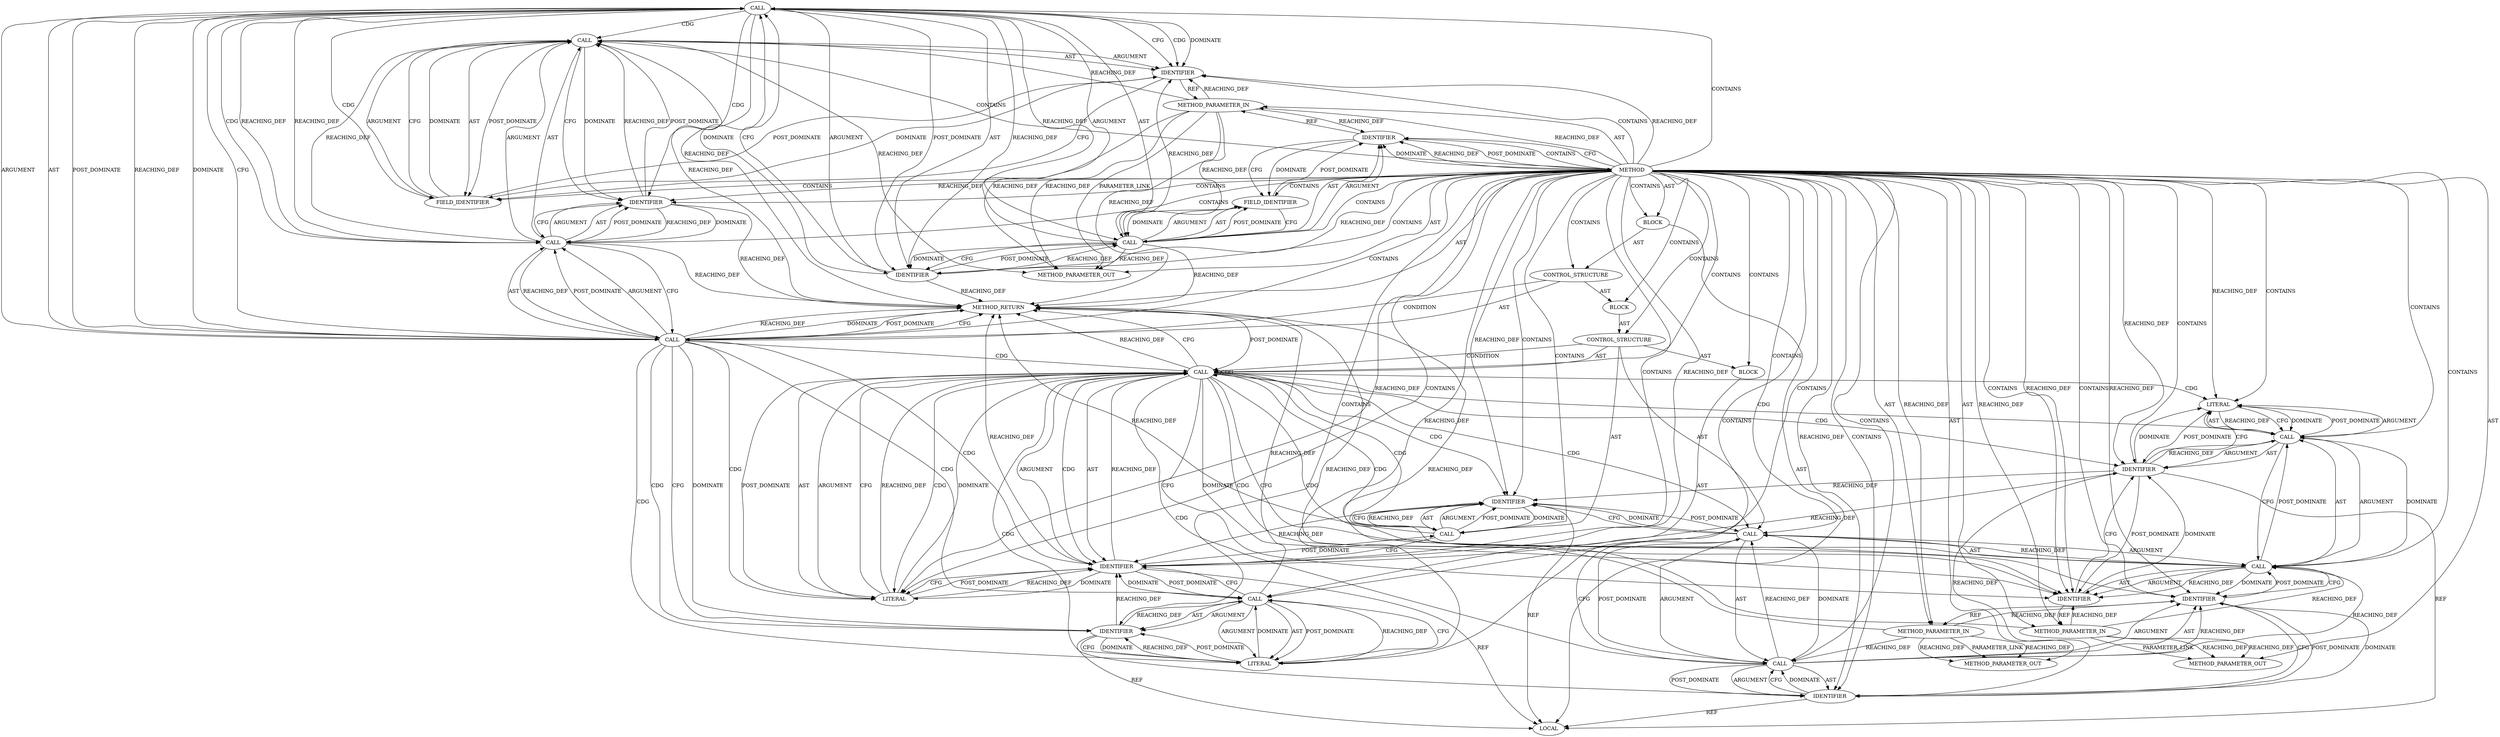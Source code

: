 digraph {
  696 [label=CALL ORDER=1 ARGUMENT_INDEX=1 CODE="prot->version == TLS_1_3_VERSION" COLUMN_NUMBER=6 METHOD_FULL_NAME="<operator>.equals" LINE_NUMBER=324 TYPE_FULL_NAME="<empty>" DISPATCH_TYPE="STATIC_DISPATCH" SIGNATURE="" NAME="<operator>.equals"]
  710 [label=IDENTIFIER ORDER=1 ARGUMENT_INDEX=1 CODE="i" COLUMN_NUMBER=8 LINE_NUMBER=326 TYPE_FULL_NAME="int" NAME="i"]
  722 [label=LITERAL ORDER=2 ARGUMENT_INDEX=2 CODE="4" COLUMN_NUMBER=11 LINE_NUMBER=327 TYPE_FULL_NAME="int"]
  715 [label=CALL ORDER=3 ARGUMENT_INDEX=3 CODE="i++" COLUMN_NUMBER=22 METHOD_FULL_NAME="<operator>.postIncrement" LINE_NUMBER=326 TYPE_FULL_NAME="<empty>" DISPATCH_TYPE="STATIC_DISPATCH" SIGNATURE="" NAME="<operator>.postIncrement"]
  698 [label=IDENTIFIER ORDER=1 ARGUMENT_INDEX=1 CODE="prot" COLUMN_NUMBER=6 LINE_NUMBER=324 TYPE_FULL_NAME="tls_prot_info*" NAME="prot"]
  708 [label=BLOCK ORDER=1 ARGUMENT_INDEX=-1 CODE="<empty>" COLUMN_NUMBER=3 LINE_NUMBER=326 TYPE_FULL_NAME="void"]
  720 [label=CALL ORDER=2 ARGUMENT_INDEX=2 CODE="i + 4" COLUMN_NUMBER=7 METHOD_FULL_NAME="<operator>.addition" LINE_NUMBER=327 TYPE_FULL_NAME="<empty>" DISPATCH_TYPE="STATIC_DISPATCH" SIGNATURE="" NAME="<operator>.addition"]
  689 [label=METHOD_PARAMETER_IN ORDER=1 CODE="struct tls_prot_info *prot" IS_VARIADIC=false COLUMN_NUMBER=21 LINE_NUMBER=320 TYPE_FULL_NAME="tls_prot_info*" EVALUATION_STRATEGY="BY_VALUE" INDEX=1 NAME="prot"]
  702 [label=CALL ORDER=1 ARGUMENT_INDEX=1 CODE="prot->cipher_type" COLUMN_NUMBER=6 METHOD_FULL_NAME="<operator>.indirectFieldAccess" LINE_NUMBER=325 TYPE_FULL_NAME="<empty>" DISPATCH_TYPE="STATIC_DISPATCH" SIGNATURE="" NAME="<operator>.indirectFieldAccess"]
  709 [label=CALL ORDER=1 ARGUMENT_INDEX=-1 CODE="i = 0" COLUMN_NUMBER=8 METHOD_FULL_NAME="<operator>.assignment" LINE_NUMBER=326 TYPE_FULL_NAME="<empty>" DISPATCH_TYPE="STATIC_DISPATCH" SIGNATURE="" NAME="<operator>.assignment"]
  691 [label=METHOD_PARAMETER_IN ORDER=3 CODE="char *seq" IS_VARIADIC=false COLUMN_NUMBER=59 LINE_NUMBER=320 TYPE_FULL_NAME="char*" EVALUATION_STRATEGY="BY_VALUE" INDEX=3 NAME="seq"]
  718 [label=CALL ORDER=1 ARGUMENT_INDEX=1 CODE="iv[i + 4]" COLUMN_NUMBER=4 METHOD_FULL_NAME="<operator>.indirectIndexAccess" LINE_NUMBER=327 TYPE_FULL_NAME="<empty>" DISPATCH_TYPE="STATIC_DISPATCH" SIGNATURE="" NAME="<operator>.indirectIndexAccess"]
  21268 [label=METHOD_PARAMETER_OUT ORDER=3 CODE="char *seq" IS_VARIADIC=false COLUMN_NUMBER=59 LINE_NUMBER=320 TYPE_FULL_NAME="char*" EVALUATION_STRATEGY="BY_VALUE" INDEX=3 NAME="seq"]
  705 [label=IDENTIFIER ORDER=2 ARGUMENT_INDEX=2 CODE="TLS_CIPHER_CHACHA20_POLY1305" COLUMN_NUMBER=27 LINE_NUMBER=325 TYPE_FULL_NAME="ANY" NAME="TLS_CIPHER_CHACHA20_POLY1305"]
  712 [label=CALL ORDER=2 ARGUMENT_INDEX=2 CODE="i < 8" COLUMN_NUMBER=15 METHOD_FULL_NAME="<operator>.lessThan" LINE_NUMBER=326 TYPE_FULL_NAME="<empty>" DISPATCH_TYPE="STATIC_DISPATCH" SIGNATURE="" NAME="<operator>.lessThan"]
  719 [label=IDENTIFIER ORDER=1 ARGUMENT_INDEX=1 CODE="iv" COLUMN_NUMBER=4 LINE_NUMBER=327 TYPE_FULL_NAME="char*" NAME="iv"]
  699 [label=FIELD_IDENTIFIER ORDER=2 ARGUMENT_INDEX=2 CODE="version" COLUMN_NUMBER=6 LINE_NUMBER=324 CANONICAL_NAME="version"]
  695 [label=CALL ORDER=1 ARGUMENT_INDEX=-1 CODE="prot->version == TLS_1_3_VERSION ||
	    prot->cipher_type == TLS_CIPHER_CHACHA20_POLY1305" COLUMN_NUMBER=6 METHOD_FULL_NAME="<operator>.logicalOr" LINE_NUMBER=324 TYPE_FULL_NAME="<empty>" DISPATCH_TYPE="STATIC_DISPATCH" SIGNATURE="" NAME="<operator>.logicalOr"]
  726 [label=METHOD_RETURN ORDER=5 CODE="RET" COLUMN_NUMBER=1 LINE_NUMBER=319 TYPE_FULL_NAME="void" EVALUATION_STRATEGY="BY_VALUE"]
  713 [label=IDENTIFIER ORDER=1 ARGUMENT_INDEX=1 CODE="i" COLUMN_NUMBER=15 LINE_NUMBER=326 TYPE_FULL_NAME="int" NAME="i"]
  714 [label=LITERAL ORDER=2 ARGUMENT_INDEX=2 CODE="8" COLUMN_NUMBER=19 LINE_NUMBER=326 TYPE_FULL_NAME="int"]
  700 [label=IDENTIFIER ORDER=2 ARGUMENT_INDEX=2 CODE="TLS_1_3_VERSION" COLUMN_NUMBER=23 LINE_NUMBER=324 TYPE_FULL_NAME="ANY" NAME="TLS_1_3_VERSION"]
  701 [label=CALL ORDER=2 ARGUMENT_INDEX=2 CODE="prot->cipher_type == TLS_CIPHER_CHACHA20_POLY1305" COLUMN_NUMBER=6 METHOD_FULL_NAME="<operator>.equals" LINE_NUMBER=325 TYPE_FULL_NAME="<empty>" DISPATCH_TYPE="STATIC_DISPATCH" SIGNATURE="" NAME="<operator>.equals"]
  697 [label=CALL ORDER=1 ARGUMENT_INDEX=1 CODE="prot->version" COLUMN_NUMBER=6 METHOD_FULL_NAME="<operator>.indirectFieldAccess" LINE_NUMBER=324 TYPE_FULL_NAME="<empty>" DISPATCH_TYPE="STATIC_DISPATCH" SIGNATURE="" NAME="<operator>.indirectFieldAccess"]
  688 [label=METHOD COLUMN_NUMBER=1 LINE_NUMBER=319 COLUMN_NUMBER_END=1 IS_EXTERNAL=false SIGNATURE="void tls_xor_iv_with_seq (tls_prot_info*,char*,char*)" NAME="tls_xor_iv_with_seq" AST_PARENT_TYPE="TYPE_DECL" AST_PARENT_FULL_NAME="tls.h:<global>" ORDER=79 CODE="static inline void
tls_xor_iv_with_seq(struct tls_prot_info *prot, char *iv, char *seq)
{
	int i;

	if (prot->version == TLS_1_3_VERSION ||
	    prot->cipher_type == TLS_CIPHER_CHACHA20_POLY1305) {
		for (i = 0; i < 8; i++)
			iv[i + 4] ^= seq[i];
	}
}" FULL_NAME="tls_xor_iv_with_seq" LINE_NUMBER_END=329 FILENAME="tls.h"]
  721 [label=IDENTIFIER ORDER=1 ARGUMENT_INDEX=1 CODE="i" COLUMN_NUMBER=7 LINE_NUMBER=327 TYPE_FULL_NAME="int" NAME="i"]
  725 [label=IDENTIFIER ORDER=2 ARGUMENT_INDEX=2 CODE="i" COLUMN_NUMBER=21 LINE_NUMBER=327 TYPE_FULL_NAME="int" NAME="i"]
  716 [label=IDENTIFIER ORDER=1 ARGUMENT_INDEX=1 CODE="i" COLUMN_NUMBER=22 LINE_NUMBER=326 TYPE_FULL_NAME="int" NAME="i"]
  707 [label=CONTROL_STRUCTURE CONTROL_STRUCTURE_TYPE="FOR" ORDER=1 PARSER_TYPE_NAME="CASTForStatement" ARGUMENT_INDEX=-1 CODE="for (i = 0;i < 8;i++)" COLUMN_NUMBER=3 LINE_NUMBER=326]
  723 [label=CALL ORDER=2 ARGUMENT_INDEX=2 CODE="seq[i]" COLUMN_NUMBER=17 METHOD_FULL_NAME="<operator>.indirectIndexAccess" LINE_NUMBER=327 TYPE_FULL_NAME="<empty>" DISPATCH_TYPE="STATIC_DISPATCH" SIGNATURE="" NAME="<operator>.indirectIndexAccess"]
  711 [label=LITERAL ORDER=2 ARGUMENT_INDEX=2 CODE="0" COLUMN_NUMBER=12 LINE_NUMBER=326 TYPE_FULL_NAME="int"]
  692 [label=BLOCK ORDER=4 ARGUMENT_INDEX=-1 CODE="{
	int i;

	if (prot->version == TLS_1_3_VERSION ||
	    prot->cipher_type == TLS_CIPHER_CHACHA20_POLY1305) {
		for (i = 0; i < 8; i++)
			iv[i + 4] ^= seq[i];
	}
}" COLUMN_NUMBER=1 LINE_NUMBER=321 TYPE_FULL_NAME="void"]
  717 [label=CALL ORDER=4 ARGUMENT_INDEX=-1 CODE="iv[i + 4] ^= seq[i]" COLUMN_NUMBER=4 METHOD_FULL_NAME="<operators>.assignmentXor" LINE_NUMBER=327 TYPE_FULL_NAME="<empty>" DISPATCH_TYPE="STATIC_DISPATCH" SIGNATURE="" NAME="<operators>.assignmentXor"]
  703 [label=IDENTIFIER ORDER=1 ARGUMENT_INDEX=1 CODE="prot" COLUMN_NUMBER=6 LINE_NUMBER=325 TYPE_FULL_NAME="tls_prot_info*" NAME="prot"]
  693 [label=LOCAL ORDER=1 CODE="int i" COLUMN_NUMBER=6 LINE_NUMBER=322 TYPE_FULL_NAME="int" NAME="i"]
  690 [label=METHOD_PARAMETER_IN ORDER=2 CODE="char *iv" IS_VARIADIC=false COLUMN_NUMBER=49 LINE_NUMBER=320 TYPE_FULL_NAME="char*" EVALUATION_STRATEGY="BY_VALUE" INDEX=2 NAME="iv"]
  724 [label=IDENTIFIER ORDER=1 ARGUMENT_INDEX=1 CODE="seq" COLUMN_NUMBER=17 LINE_NUMBER=327 TYPE_FULL_NAME="char*" NAME="seq"]
  706 [label=BLOCK ORDER=2 ARGUMENT_INDEX=-1 CODE="{
		for (i = 0; i < 8; i++)
			iv[i + 4] ^= seq[i];
	}" COLUMN_NUMBER=57 LINE_NUMBER=325 TYPE_FULL_NAME="void"]
  21267 [label=METHOD_PARAMETER_OUT ORDER=2 CODE="char *iv" IS_VARIADIC=false COLUMN_NUMBER=49 LINE_NUMBER=320 TYPE_FULL_NAME="char*" EVALUATION_STRATEGY="BY_VALUE" INDEX=2 NAME="iv"]
  694 [label=CONTROL_STRUCTURE CONTROL_STRUCTURE_TYPE="IF" ORDER=2 PARSER_TYPE_NAME="CASTIfStatement" ARGUMENT_INDEX=-1 CODE="if (prot->version == TLS_1_3_VERSION ||
	    prot->cipher_type == TLS_CIPHER_CHACHA20_POLY1305)" COLUMN_NUMBER=2 LINE_NUMBER=324]
  21266 [label=METHOD_PARAMETER_OUT ORDER=1 CODE="struct tls_prot_info *prot" IS_VARIADIC=false COLUMN_NUMBER=21 LINE_NUMBER=320 TYPE_FULL_NAME="tls_prot_info*" EVALUATION_STRATEGY="BY_VALUE" INDEX=1 NAME="prot"]
  704 [label=FIELD_IDENTIFIER ORDER=2 ARGUMENT_INDEX=2 CODE="cipher_type" COLUMN_NUMBER=6 LINE_NUMBER=325 CANONICAL_NAME="cipher_type"]
  707 -> 712 [label=CONDITION ]
  714 -> 713 [label=POST_DOMINATE ]
  701 -> 702 [label=ARGUMENT ]
  695 -> 696 [label=ARGUMENT ]
  720 -> 722 [label=POST_DOMINATE ]
  697 -> 698 [label=AST ]
  688 -> 719 [label=CONTAINS ]
  710 -> 713 [label=REACHING_DEF VARIABLE="i"]
  710 -> 693 [label=REF ]
  688 -> 695 [label=CONTAINS ]
  688 -> 696 [label=CONTAINS ]
  721 -> 719 [label=POST_DOMINATE ]
  705 -> 701 [label=REACHING_DEF VARIABLE="TLS_CIPHER_CHACHA20_POLY1305"]
  703 -> 689 [label=REF ]
  696 -> 703 [label=CFG ]
  688 -> 698 [label=CONTAINS ]
  718 -> 720 [label=POST_DOMINATE ]
  701 -> 702 [label=AST ]
  718 -> 719 [label=AST ]
  713 -> 709 [label=POST_DOMINATE ]
  696 -> 726 [label=REACHING_DEF VARIABLE="prot->version == TLS_1_3_VERSION"]
  688 -> 722 [label=REACHING_DEF VARIABLE=""]
  694 -> 706 [label=AST ]
  705 -> 702 [label=REACHING_DEF VARIABLE="TLS_CIPHER_CHACHA20_POLY1305"]
  688 -> 721 [label=REACHING_DEF VARIABLE=""]
  688 -> 700 [label=REACHING_DEF VARIABLE=""]
  688 -> 690 [label=AST ]
  712 -> 714 [label=CDG ]
  695 -> 712 [label=CDG ]
  695 -> 714 [label=CDG ]
  716 -> 717 [label=POST_DOMINATE ]
  688 -> 21268 [label=AST ]
  712 -> 713 [label=ARGUMENT ]
  725 -> 723 [label=CFG ]
  710 -> 711 [label=CFG ]
  688 -> 703 [label=CONTAINS ]
  720 -> 721 [label=ARGUMENT ]
  723 -> 725 [label=AST ]
  721 -> 716 [label=REACHING_DEF VARIABLE="i"]
  702 -> 705 [label=CFG ]
  688 -> 716 [label=CONTAINS ]
  720 -> 721 [label=AST ]
  691 -> 724 [label=REACHING_DEF VARIABLE="seq"]
  719 -> 721 [label=DOMINATE ]
  697 -> 698 [label=ARGUMENT ]
  688 -> 706 [label=CONTAINS ]
  704 -> 702 [label=CFG ]
  691 -> 21268 [label=REACHING_DEF VARIABLE="seq"]
  691 -> 21268 [label=REACHING_DEF VARIABLE="seq"]
  712 -> 723 [label=CDG ]
  712 -> 719 [label=CDG ]
  688 -> 21266 [label=AST ]
  688 -> 700 [label=CONTAINS ]
  688 -> 699 [label=CONTAINS ]
  695 -> 696 [label=AST ]
  695 -> 713 [label=CDG ]
  724 -> 718 [label=POST_DOMINATE ]
  698 -> 699 [label=CFG ]
  711 -> 709 [label=DOMINATE ]
  698 -> 699 [label=DOMINATE ]
  688 -> 722 [label=CONTAINS ]
  701 -> 726 [label=REACHING_DEF VARIABLE="prot->cipher_type == TLS_CIPHER_CHACHA20_POLY1305"]
  717 -> 716 [label=CFG ]
  725 -> 693 [label=REF ]
  712 -> 714 [label=POST_DOMINATE ]
  688 -> 708 [label=CONTAINS ]
  688 -> 689 [label=REACHING_DEF VARIABLE=""]
  721 -> 722 [label=CFG ]
  695 -> 726 [label=CFG ]
  722 -> 720 [label=REACHING_DEF VARIABLE="4"]
  702 -> 704 [label=ARGUMENT ]
  722 -> 721 [label=POST_DOMINATE ]
  716 -> 693 [label=REF ]
  697 -> 21266 [label=REACHING_DEF VARIABLE="prot->version"]
  695 -> 726 [label=REACHING_DEF VARIABLE="prot->version == TLS_1_3_VERSION ||
	    prot->cipher_type == TLS_CIPHER_CHACHA20_POLY1305"]
  688 -> 702 [label=CONTAINS ]
  689 -> 21266 [label=REACHING_DEF VARIABLE="prot"]
  689 -> 21266 [label=REACHING_DEF VARIABLE="prot"]
  688 -> 711 [label=REACHING_DEF VARIABLE=""]
  709 -> 713 [label=CFG ]
  709 -> 710 [label=AST ]
  688 -> 719 [label=REACHING_DEF VARIABLE=""]
  712 -> 712 [label=CDG ]
  714 -> 712 [label=CFG ]
  714 -> 713 [label=REACHING_DEF VARIABLE="8"]
  688 -> 710 [label=CONTAINS ]
  709 -> 711 [label=ARGUMENT ]
  688 -> 717 [label=CONTAINS ]
  703 -> 704 [label=DOMINATE ]
  688 -> 721 [label=CONTAINS ]
  712 -> 720 [label=CDG ]
  714 -> 712 [label=DOMINATE ]
  702 -> 705 [label=DOMINATE ]
  711 -> 710 [label=REACHING_DEF VARIABLE="0"]
  720 -> 718 [label=DOMINATE ]
  688 -> 711 [label=CONTAINS ]
  717 -> 716 [label=DOMINATE ]
  698 -> 689 [label=REF ]
  711 -> 709 [label=REACHING_DEF VARIABLE="0"]
  698 -> 688 [label=POST_DOMINATE ]
  700 -> 697 [label=POST_DOMINATE ]
  692 -> 693 [label=AST ]
  697 -> 700 [label=CFG ]
  712 -> 715 [label=CDG ]
  688 -> 707 [label=CONTAINS ]
  707 -> 712 [label=AST ]
  692 -> 694 [label=AST ]
  697 -> 699 [label=ARGUMENT ]
  713 -> 721 [label=REACHING_DEF VARIABLE="i"]
  715 -> 726 [label=REACHING_DEF VARIABLE="i++"]
  690 -> 21267 [label=PARAMETER_LINK ]
  696 -> 705 [label=CDG ]
  696 -> 701 [label=REACHING_DEF VARIABLE="prot->version == TLS_1_3_VERSION"]
  712 -> 726 [label=REACHING_DEF VARIABLE="i < 8"]
  696 -> 695 [label=REACHING_DEF VARIABLE="prot->version == TLS_1_3_VERSION"]
  702 -> 704 [label=AST ]
  691 -> 723 [label=REACHING_DEF VARIABLE="seq"]
  697 -> 703 [label=REACHING_DEF VARIABLE="prot->version"]
  718 -> 720 [label=AST ]
  706 -> 707 [label=AST ]
  719 -> 721 [label=CFG ]
  724 -> 691 [label=REF ]
  704 -> 703 [label=POST_DOMINATE ]
  699 -> 698 [label=POST_DOMINATE ]
  688 -> 723 [label=CONTAINS ]
  688 -> 714 [label=CONTAINS ]
  712 -> 713 [label=CDG ]
  688 -> 714 [label=REACHING_DEF VARIABLE=""]
  718 -> 724 [label=CFG ]
  696 -> 700 [label=ARGUMENT ]
  723 -> 718 [label=REACHING_DEF VARIABLE="seq[i]"]
  702 -> 701 [label=REACHING_DEF VARIABLE="prot->cipher_type"]
  720 -> 722 [label=ARGUMENT ]
  716 -> 715 [label=REACHING_DEF VARIABLE="i"]
  688 -> 701 [label=CONTAINS ]
  718 -> 719 [label=ARGUMENT ]
  714 -> 712 [label=REACHING_DEF VARIABLE="8"]
  701 -> 696 [label=REACHING_DEF VARIABLE="prot->cipher_type == TLS_CIPHER_CHACHA20_POLY1305"]
  696 -> 695 [label=DOMINATE ]
  701 -> 705 [label=ARGUMENT ]
  718 -> 717 [label=REACHING_DEF VARIABLE="iv[i + 4]"]
  725 -> 723 [label=DOMINATE ]
  711 -> 709 [label=CFG ]
  715 -> 716 [label=AST ]
  695 -> 726 [label=DOMINATE ]
  718 -> 719 [label=REACHING_DEF VARIABLE="iv[i + 4]"]
  717 -> 723 [label=POST_DOMINATE ]
  723 -> 724 [label=AST ]
  696 -> 701 [label=CDG ]
  711 -> 710 [label=POST_DOMINATE ]
  702 -> 704 [label=POST_DOMINATE ]
  709 -> 711 [label=AST ]
  712 -> 717 [label=CDG ]
  713 -> 715 [label=POST_DOMINATE ]
  702 -> 703 [label=AST ]
  707 -> 717 [label=AST ]
  688 -> 692 [label=AST ]
  723 -> 717 [label=REACHING_DEF VARIABLE="seq[i]"]
  708 -> 709 [label=AST ]
  688 -> 698 [label=CFG ]
  688 -> 694 [label=CONTAINS ]
  688 -> 716 [label=REACHING_DEF VARIABLE=""]
  720 -> 722 [label=AST ]
  700 -> 697 [label=REACHING_DEF VARIABLE="TLS_1_3_VERSION"]
  723 -> 725 [label=POST_DOMINATE ]
  723 -> 724 [label=REACHING_DEF VARIABLE="seq[i]"]
  695 -> 710 [label=DOMINATE ]
  712 -> 722 [label=CDG ]
  700 -> 696 [label=REACHING_DEF VARIABLE="TLS_1_3_VERSION"]
  696 -> 697 [label=ARGUMENT ]
  721 -> 693 [label=REF ]
  717 -> 718 [label=AST ]
  696 -> 700 [label=POST_DOMINATE ]
  688 -> 712 [label=CONTAINS ]
  712 -> 721 [label=CDG ]
  688 -> 725 [label=REACHING_DEF VARIABLE=""]
  694 -> 695 [label=AST ]
  688 -> 705 [label=CONTAINS ]
  690 -> 719 [label=REACHING_DEF VARIABLE="iv"]
  724 -> 725 [label=CFG ]
  696 -> 703 [label=CDG ]
  695 -> 701 [label=POST_DOMINATE ]
  694 -> 695 [label=CONDITION ]
  688 -> 691 [label=REACHING_DEF VARIABLE=""]
  695 -> 710 [label=CDG ]
  712 -> 719 [label=CFG ]
  712 -> 719 [label=CFG ]
  725 -> 724 [label=POST_DOMINATE ]
  716 -> 715 [label=DOMINATE ]
  688 -> 698 [label=DOMINATE ]
  701 -> 705 [label=AST ]
  688 -> 705 [label=REACHING_DEF VARIABLE=""]
  713 -> 714 [label=DOMINATE ]
  715 -> 713 [label=CFG ]
  695 -> 710 [label=CFG ]
  700 -> 696 [label=DOMINATE ]
  716 -> 713 [label=REACHING_DEF VARIABLE="i"]
  689 -> 698 [label=REACHING_DEF VARIABLE="prot"]
  713 -> 693 [label=REF ]
  699 -> 697 [label=CFG ]
  705 -> 702 [label=POST_DOMINATE ]
  715 -> 716 [label=ARGUMENT ]
  717 -> 723 [label=AST ]
  697 -> 696 [label=REACHING_DEF VARIABLE="prot->version"]
  696 -> 704 [label=CDG ]
  697 -> 699 [label=AST ]
  718 -> 720 [label=ARGUMENT ]
  700 -> 726 [label=REACHING_DEF VARIABLE="TLS_1_3_VERSION"]
  713 -> 714 [label=CFG ]
  688 -> 724 [label=CONTAINS ]
  718 -> 724 [label=DOMINATE ]
  716 -> 715 [label=CFG ]
  702 -> 726 [label=REACHING_DEF VARIABLE="prot->cipher_type"]
  696 -> 703 [label=DOMINATE ]
  688 -> 726 [label=AST ]
  697 -> 699 [label=POST_DOMINATE ]
  699 -> 697 [label=DOMINATE ]
  688 -> 697 [label=CONTAINS ]
  712 -> 725 [label=CDG ]
  709 -> 710 [label=ARGUMENT ]
  709 -> 726 [label=REACHING_DEF VARIABLE="i = 0"]
  696 -> 697 [label=AST ]
  697 -> 700 [label=DOMINATE ]
  723 -> 717 [label=DOMINATE ]
  688 -> 720 [label=CONTAINS ]
  710 -> 709 [label=REACHING_DEF VARIABLE="i"]
  715 -> 716 [label=POST_DOMINATE ]
  704 -> 702 [label=DOMINATE ]
  688 -> 703 [label=REACHING_DEF VARIABLE=""]
  690 -> 21267 [label=REACHING_DEF VARIABLE="iv"]
  690 -> 21267 [label=REACHING_DEF VARIABLE="iv"]
  700 -> 696 [label=CFG ]
  717 -> 723 [label=ARGUMENT ]
  707 -> 715 [label=AST ]
  723 -> 725 [label=ARGUMENT ]
  712 -> 718 [label=CDG ]
  724 -> 725 [label=DOMINATE ]
  688 -> 21267 [label=AST ]
  701 -> 695 [label=REACHING_DEF VARIABLE="prot->cipher_type == TLS_CIPHER_CHACHA20_POLY1305"]
  726 -> 712 [label=POST_DOMINATE ]
  717 -> 718 [label=ARGUMENT ]
  696 -> 702 [label=CDG ]
  688 -> 715 [label=CONTAINS ]
  688 -> 718 [label=CONTAINS ]
  688 -> 713 [label=CONTAINS ]
  705 -> 726 [label=REACHING_DEF VARIABLE="TLS_CIPHER_CHACHA20_POLY1305"]
  688 -> 724 [label=REACHING_DEF VARIABLE=""]
  696 -> 700 [label=AST ]
  712 -> 716 [label=CDG ]
  701 -> 695 [label=CFG ]
  701 -> 705 [label=POST_DOMINATE ]
  721 -> 722 [label=DOMINATE ]
  688 -> 698 [label=REACHING_DEF VARIABLE=""]
  712 -> 714 [label=AST ]
  705 -> 701 [label=DOMINATE ]
  710 -> 711 [label=DOMINATE ]
  713 -> 712 [label=REACHING_DEF VARIABLE="i"]
  689 -> 702 [label=REACHING_DEF VARIABLE="prot"]
  695 -> 701 [label=ARGUMENT ]
  720 -> 718 [label=CFG ]
  713 -> 726 [label=REACHING_DEF VARIABLE="i"]
  690 -> 726 [label=REACHING_DEF VARIABLE="iv"]
  721 -> 725 [label=REACHING_DEF VARIABLE="i"]
  697 -> 726 [label=REACHING_DEF VARIABLE="prot->version"]
  688 -> 713 [label=REACHING_DEF VARIABLE=""]
  721 -> 720 [label=REACHING_DEF VARIABLE="i"]
  712 -> 719 [label=DOMINATE ]
  705 -> 701 [label=CFG ]
  691 -> 726 [label=REACHING_DEF VARIABLE="seq"]
  695 -> 701 [label=AST ]
  712 -> 713 [label=AST ]
  688 -> 725 [label=CONTAINS ]
  709 -> 711 [label=POST_DOMINATE ]
  707 -> 708 [label=AST ]
  688 -> 689 [label=AST ]
  695 -> 711 [label=CDG ]
  689 -> 703 [label=REACHING_DEF VARIABLE="prot"]
  722 -> 720 [label=CFG ]
  689 -> 726 [label=REACHING_DEF VARIABLE="prot"]
  723 -> 724 [label=ARGUMENT ]
  688 -> 692 [label=CONTAINS ]
  709 -> 713 [label=DOMINATE ]
  690 -> 718 [label=REACHING_DEF VARIABLE="iv"]
  688 -> 690 [label=REACHING_DEF VARIABLE=""]
  695 -> 709 [label=CDG ]
  696 -> 695 [label=CFG ]
  695 -> 696 [label=POST_DOMINATE ]
  726 -> 695 [label=POST_DOMINATE ]
  702 -> 703 [label=ARGUMENT ]
  712 -> 726 [label=CFG ]
  688 -> 709 [label=CONTAINS ]
  722 -> 720 [label=DOMINATE ]
  689 -> 21266 [label=PARAMETER_LINK ]
  723 -> 717 [label=CFG ]
  712 -> 714 [label=ARGUMENT ]
  712 -> 724 [label=CDG ]
  691 -> 21268 [label=PARAMETER_LINK ]
  702 -> 21266 [label=REACHING_DEF VARIABLE="prot->cipher_type"]
  688 -> 704 [label=CONTAINS ]
  688 -> 691 [label=AST ]
  689 -> 697 [label=REACHING_DEF VARIABLE="prot"]
  719 -> 690 [label=REF ]
  703 -> 704 [label=CFG ]
}
